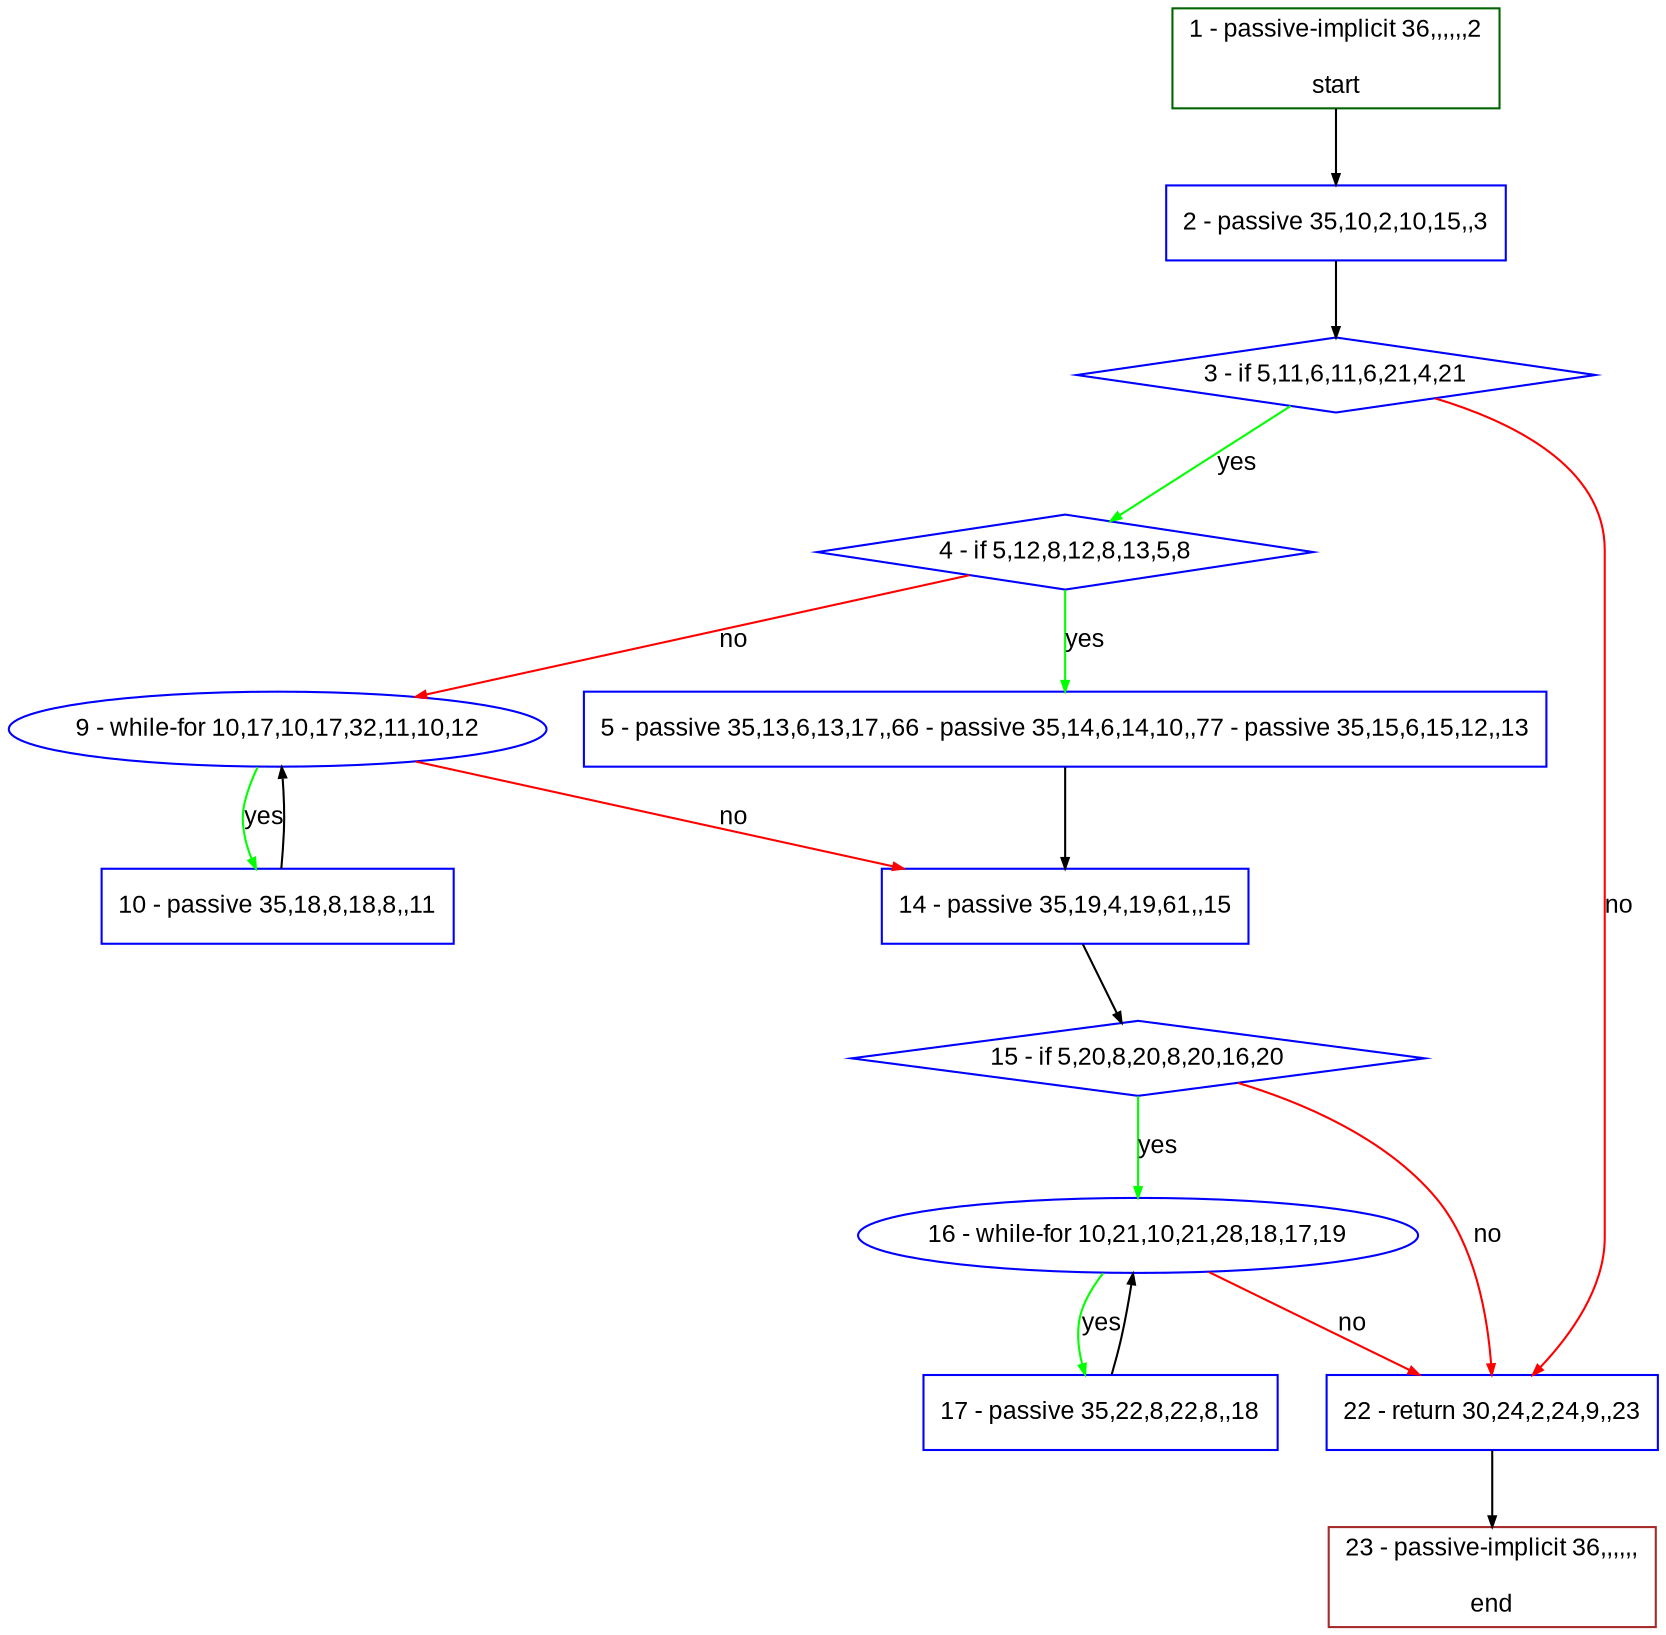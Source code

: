 digraph "" {
  graph [bgcolor="white", fillcolor="#FFFFCC", pack="true", packmode="clust", fontname="Arial", label="", fontsize="12", compound="true", style="rounded,filled"];
  node [node_initialized="no", fillcolor="white", fontname="Arial", label="", color="grey", fontsize="12", fixedsize="false", compound="true", shape="rectangle", style="filled"];
  edge [arrowtail="none", lhead="", fontcolor="black", fontname="Arial", label="", color="black", fontsize="12", arrowhead="normal", arrowsize="0.5", compound="true", ltail="", dir="forward"];
  __N1 [fillcolor="#ffffff", label="2 - passive 35,10,2,10,15,,3", color="#0000ff", shape="box", style="filled"];
  __N2 [fillcolor="#ffffff", label="1 - passive-implicit 36,,,,,,2\n\nstart", color="#006400", shape="box", style="filled"];
  __N3 [fillcolor="#ffffff", label="3 - if 5,11,6,11,6,21,4,21", color="#0000ff", shape="diamond", style="filled"];
  __N4 [fillcolor="#ffffff", label="4 - if 5,12,8,12,8,13,5,8", color="#0000ff", shape="diamond", style="filled"];
  __N5 [fillcolor="#ffffff", label="22 - return 30,24,2,24,9,,23", color="#0000ff", shape="box", style="filled"];
  __N6 [fillcolor="#ffffff", label="5 - passive 35,13,6,13,17,,66 - passive 35,14,6,14,10,,77 - passive 35,15,6,15,12,,13", color="#0000ff", shape="box", style="filled"];
  __N7 [fillcolor="#ffffff", label="9 - while-for 10,17,10,17,32,11,10,12", color="#0000ff", shape="oval", style="filled"];
  __N8 [fillcolor="#ffffff", label="14 - passive 35,19,4,19,61,,15", color="#0000ff", shape="box", style="filled"];
  __N9 [fillcolor="#ffffff", label="10 - passive 35,18,8,18,8,,11", color="#0000ff", shape="box", style="filled"];
  __N10 [fillcolor="#ffffff", label="15 - if 5,20,8,20,8,20,16,20", color="#0000ff", shape="diamond", style="filled"];
  __N11 [fillcolor="#ffffff", label="16 - while-for 10,21,10,21,28,18,17,19", color="#0000ff", shape="oval", style="filled"];
  __N12 [fillcolor="#ffffff", label="17 - passive 35,22,8,22,8,,18", color="#0000ff", shape="box", style="filled"];
  __N13 [fillcolor="#ffffff", label="23 - passive-implicit 36,,,,,,\n\nend", color="#a52a2a", shape="box", style="filled"];
  __N2 -> __N1 [arrowtail="none", color="#000000", label="", arrowhead="normal", dir="forward"];
  __N1 -> __N3 [arrowtail="none", color="#000000", label="", arrowhead="normal", dir="forward"];
  __N3 -> __N4 [arrowtail="none", color="#00ff00", label="yes", arrowhead="normal", dir="forward"];
  __N3 -> __N5 [arrowtail="none", color="#ff0000", label="no", arrowhead="normal", dir="forward"];
  __N4 -> __N6 [arrowtail="none", color="#00ff00", label="yes", arrowhead="normal", dir="forward"];
  __N4 -> __N7 [arrowtail="none", color="#ff0000", label="no", arrowhead="normal", dir="forward"];
  __N6 -> __N8 [arrowtail="none", color="#000000", label="", arrowhead="normal", dir="forward"];
  __N7 -> __N9 [arrowtail="none", color="#00ff00", label="yes", arrowhead="normal", dir="forward"];
  __N9 -> __N7 [arrowtail="none", color="#000000", label="", arrowhead="normal", dir="forward"];
  __N7 -> __N8 [arrowtail="none", color="#ff0000", label="no", arrowhead="normal", dir="forward"];
  __N8 -> __N10 [arrowtail="none", color="#000000", label="", arrowhead="normal", dir="forward"];
  __N10 -> __N11 [arrowtail="none", color="#00ff00", label="yes", arrowhead="normal", dir="forward"];
  __N10 -> __N5 [arrowtail="none", color="#ff0000", label="no", arrowhead="normal", dir="forward"];
  __N11 -> __N12 [arrowtail="none", color="#00ff00", label="yes", arrowhead="normal", dir="forward"];
  __N12 -> __N11 [arrowtail="none", color="#000000", label="", arrowhead="normal", dir="forward"];
  __N11 -> __N5 [arrowtail="none", color="#ff0000", label="no", arrowhead="normal", dir="forward"];
  __N5 -> __N13 [arrowtail="none", color="#000000", label="", arrowhead="normal", dir="forward"];
}
